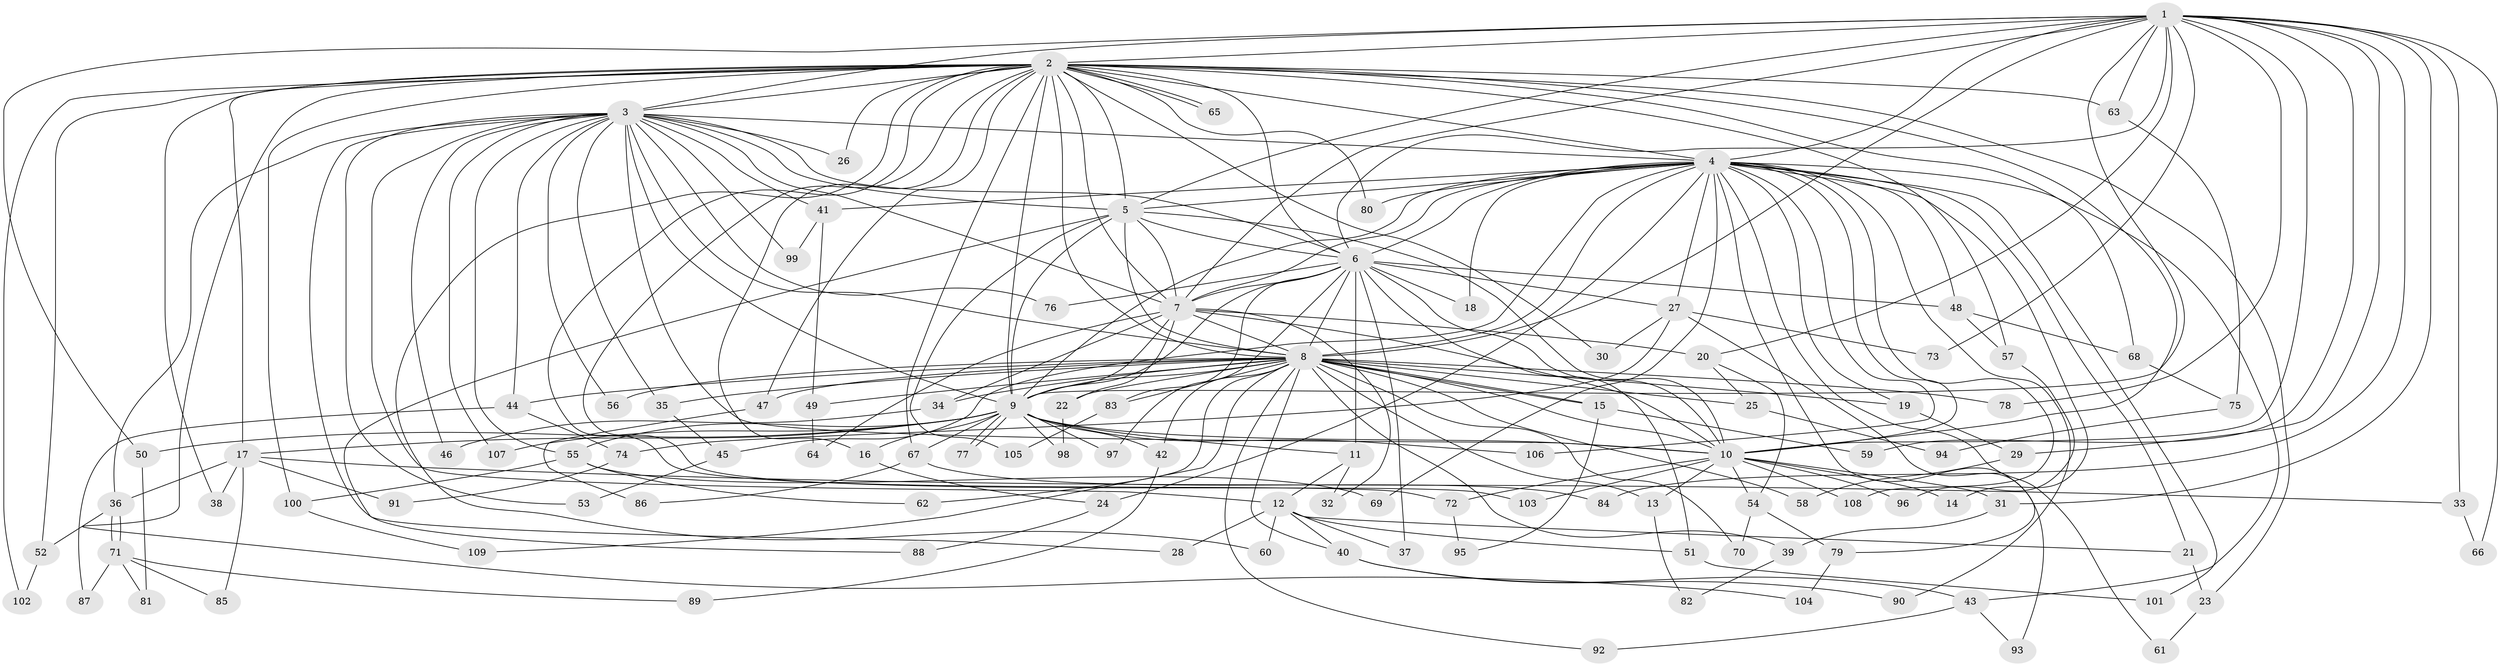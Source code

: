 // coarse degree distribution, {16: 0.012345679012345678, 27: 0.012345679012345678, 21: 0.024691358024691357, 26: 0.012345679012345678, 18: 0.024691358024691357, 13: 0.012345679012345678, 29: 0.012345679012345678, 4: 0.1111111111111111, 10: 0.012345679012345678, 3: 0.19753086419753085, 2: 0.48148148148148145, 6: 0.04938271604938271, 5: 0.037037037037037035}
// Generated by graph-tools (version 1.1) at 2025/41/03/06/25 10:41:37]
// undirected, 109 vertices, 243 edges
graph export_dot {
graph [start="1"]
  node [color=gray90,style=filled];
  1;
  2;
  3;
  4;
  5;
  6;
  7;
  8;
  9;
  10;
  11;
  12;
  13;
  14;
  15;
  16;
  17;
  18;
  19;
  20;
  21;
  22;
  23;
  24;
  25;
  26;
  27;
  28;
  29;
  30;
  31;
  32;
  33;
  34;
  35;
  36;
  37;
  38;
  39;
  40;
  41;
  42;
  43;
  44;
  45;
  46;
  47;
  48;
  49;
  50;
  51;
  52;
  53;
  54;
  55;
  56;
  57;
  58;
  59;
  60;
  61;
  62;
  63;
  64;
  65;
  66;
  67;
  68;
  69;
  70;
  71;
  72;
  73;
  74;
  75;
  76;
  77;
  78;
  79;
  80;
  81;
  82;
  83;
  84;
  85;
  86;
  87;
  88;
  89;
  90;
  91;
  92;
  93;
  94;
  95;
  96;
  97;
  98;
  99;
  100;
  101;
  102;
  103;
  104;
  105;
  106;
  107;
  108;
  109;
  1 -- 2;
  1 -- 3;
  1 -- 4;
  1 -- 5;
  1 -- 6;
  1 -- 7;
  1 -- 8;
  1 -- 9;
  1 -- 10;
  1 -- 20;
  1 -- 29;
  1 -- 31;
  1 -- 33;
  1 -- 50;
  1 -- 59;
  1 -- 63;
  1 -- 66;
  1 -- 73;
  1 -- 78;
  1 -- 84;
  2 -- 3;
  2 -- 4;
  2 -- 5;
  2 -- 6;
  2 -- 7;
  2 -- 8;
  2 -- 9;
  2 -- 10;
  2 -- 16;
  2 -- 17;
  2 -- 23;
  2 -- 26;
  2 -- 30;
  2 -- 38;
  2 -- 47;
  2 -- 52;
  2 -- 57;
  2 -- 60;
  2 -- 63;
  2 -- 65;
  2 -- 65;
  2 -- 67;
  2 -- 68;
  2 -- 72;
  2 -- 80;
  2 -- 100;
  2 -- 102;
  2 -- 103;
  2 -- 104;
  3 -- 4;
  3 -- 5;
  3 -- 6;
  3 -- 7;
  3 -- 8;
  3 -- 9;
  3 -- 10;
  3 -- 12;
  3 -- 26;
  3 -- 28;
  3 -- 35;
  3 -- 36;
  3 -- 41;
  3 -- 44;
  3 -- 46;
  3 -- 53;
  3 -- 55;
  3 -- 56;
  3 -- 76;
  3 -- 99;
  3 -- 107;
  4 -- 5;
  4 -- 6;
  4 -- 7;
  4 -- 8;
  4 -- 9;
  4 -- 10;
  4 -- 14;
  4 -- 18;
  4 -- 19;
  4 -- 21;
  4 -- 24;
  4 -- 27;
  4 -- 41;
  4 -- 43;
  4 -- 45;
  4 -- 48;
  4 -- 61;
  4 -- 69;
  4 -- 79;
  4 -- 80;
  4 -- 90;
  4 -- 101;
  4 -- 106;
  4 -- 108;
  5 -- 6;
  5 -- 7;
  5 -- 8;
  5 -- 9;
  5 -- 10;
  5 -- 88;
  5 -- 105;
  6 -- 7;
  6 -- 8;
  6 -- 9;
  6 -- 10;
  6 -- 11;
  6 -- 18;
  6 -- 27;
  6 -- 37;
  6 -- 48;
  6 -- 51;
  6 -- 76;
  6 -- 83;
  6 -- 97;
  7 -- 8;
  7 -- 9;
  7 -- 10;
  7 -- 20;
  7 -- 22;
  7 -- 32;
  7 -- 34;
  7 -- 64;
  8 -- 9;
  8 -- 10;
  8 -- 13;
  8 -- 15;
  8 -- 15;
  8 -- 19;
  8 -- 22;
  8 -- 25;
  8 -- 34;
  8 -- 35;
  8 -- 39;
  8 -- 40;
  8 -- 42;
  8 -- 44;
  8 -- 47;
  8 -- 49;
  8 -- 56;
  8 -- 58;
  8 -- 62;
  8 -- 70;
  8 -- 78;
  8 -- 83;
  8 -- 92;
  8 -- 109;
  9 -- 10;
  9 -- 11;
  9 -- 16;
  9 -- 17;
  9 -- 42;
  9 -- 50;
  9 -- 55;
  9 -- 67;
  9 -- 77;
  9 -- 77;
  9 -- 97;
  9 -- 98;
  9 -- 106;
  9 -- 107;
  10 -- 13;
  10 -- 14;
  10 -- 31;
  10 -- 54;
  10 -- 72;
  10 -- 96;
  10 -- 103;
  10 -- 108;
  11 -- 12;
  11 -- 32;
  12 -- 21;
  12 -- 28;
  12 -- 37;
  12 -- 40;
  12 -- 51;
  12 -- 60;
  13 -- 82;
  15 -- 59;
  15 -- 95;
  16 -- 24;
  17 -- 33;
  17 -- 36;
  17 -- 38;
  17 -- 85;
  17 -- 91;
  19 -- 29;
  20 -- 25;
  20 -- 54;
  21 -- 23;
  22 -- 98;
  23 -- 61;
  24 -- 88;
  25 -- 94;
  27 -- 30;
  27 -- 73;
  27 -- 74;
  27 -- 93;
  29 -- 58;
  31 -- 39;
  33 -- 66;
  34 -- 46;
  35 -- 45;
  36 -- 52;
  36 -- 71;
  36 -- 71;
  39 -- 82;
  40 -- 43;
  40 -- 90;
  41 -- 49;
  41 -- 99;
  42 -- 89;
  43 -- 92;
  43 -- 93;
  44 -- 74;
  44 -- 87;
  45 -- 53;
  47 -- 86;
  48 -- 57;
  48 -- 68;
  49 -- 64;
  50 -- 81;
  51 -- 101;
  52 -- 102;
  54 -- 70;
  54 -- 79;
  55 -- 62;
  55 -- 69;
  55 -- 100;
  57 -- 96;
  63 -- 75;
  67 -- 84;
  67 -- 86;
  68 -- 75;
  71 -- 81;
  71 -- 85;
  71 -- 87;
  71 -- 89;
  72 -- 95;
  74 -- 91;
  75 -- 94;
  79 -- 104;
  83 -- 105;
  100 -- 109;
}
